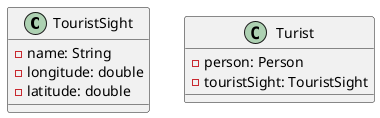 @startuml
'https://plantuml.com/class-diagram

class TouristSight {
    - name: String
    - longitude: double
    - latitude: double
}

class Turist {
    - person: Person
    - touristSight: TouristSight
}


@enduml